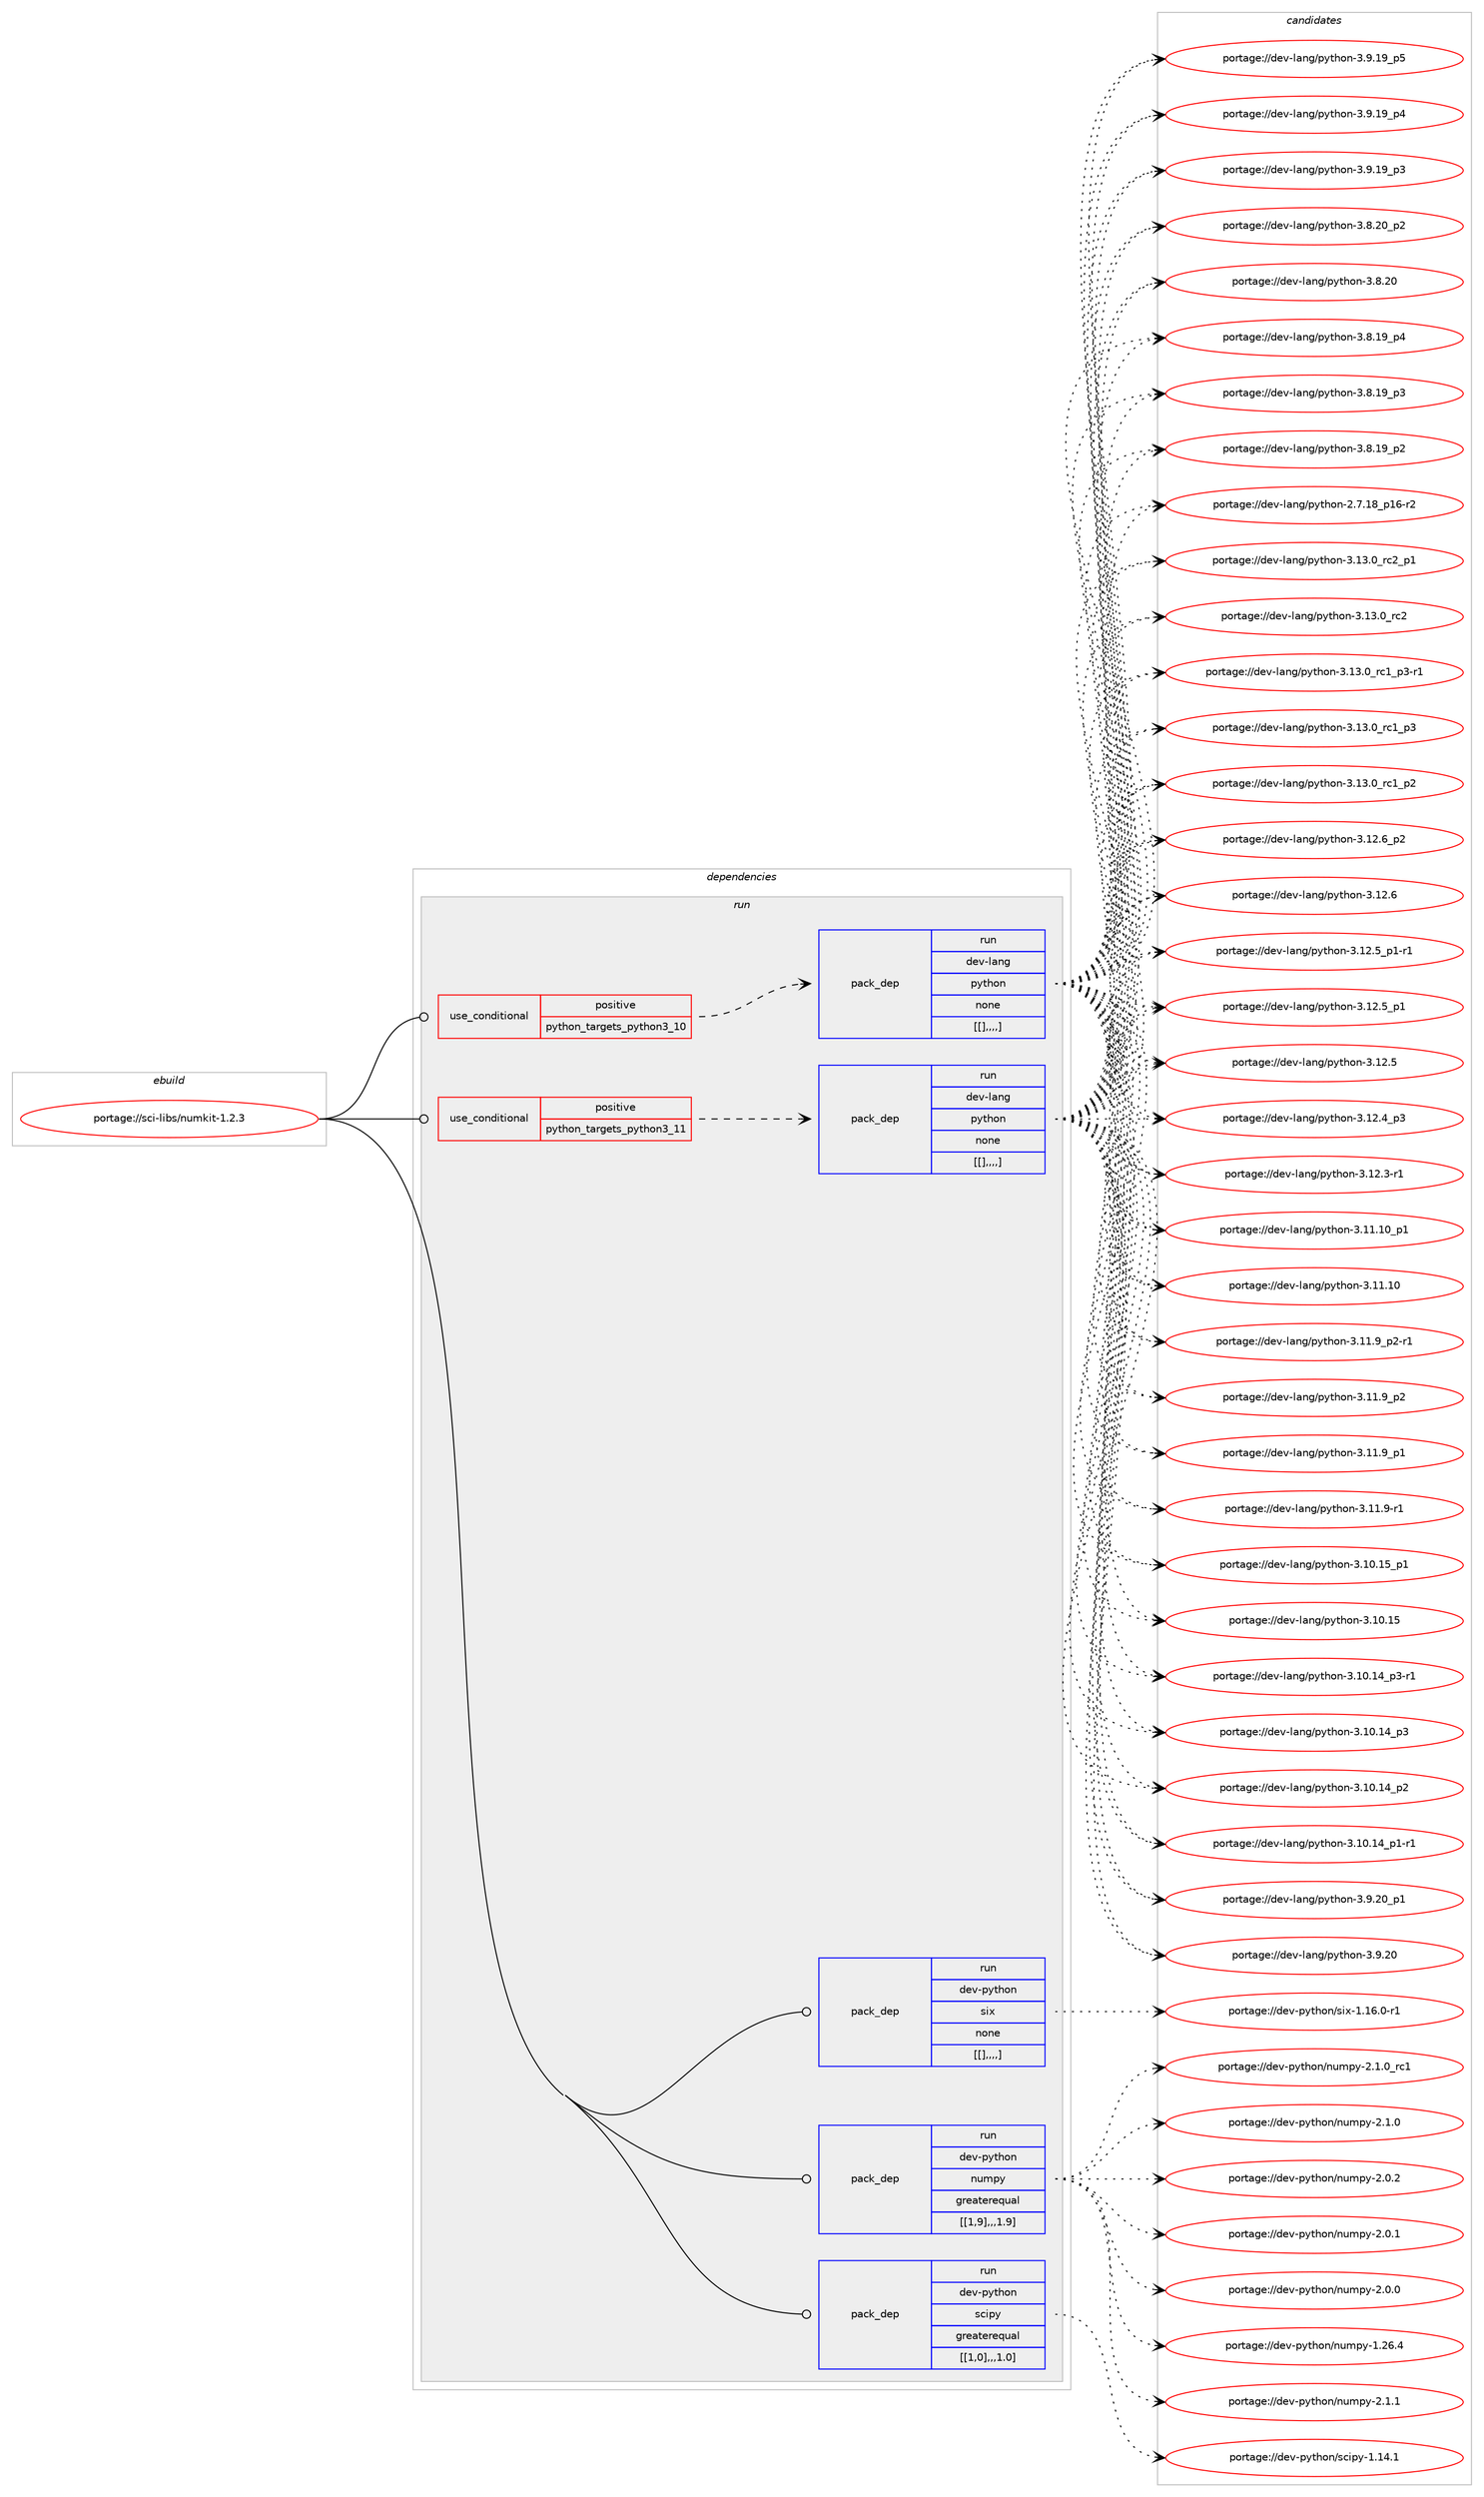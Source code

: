digraph prolog {

# *************
# Graph options
# *************

newrank=true;
concentrate=true;
compound=true;
graph [rankdir=LR,fontname=Helvetica,fontsize=10,ranksep=1.5];#, ranksep=2.5, nodesep=0.2];
edge  [arrowhead=vee];
node  [fontname=Helvetica,fontsize=10];

# **********
# The ebuild
# **********

subgraph cluster_leftcol {
color=gray;
label=<<i>ebuild</i>>;
id [label="portage://sci-libs/numkit-1.2.3", color=red, width=4, href="../sci-libs/numkit-1.2.3.svg"];
}

# ****************
# The dependencies
# ****************

subgraph cluster_midcol {
color=gray;
label=<<i>dependencies</i>>;
subgraph cluster_compile {
fillcolor="#eeeeee";
style=filled;
label=<<i>compile</i>>;
}
subgraph cluster_compileandrun {
fillcolor="#eeeeee";
style=filled;
label=<<i>compile and run</i>>;
}
subgraph cluster_run {
fillcolor="#eeeeee";
style=filled;
label=<<i>run</i>>;
subgraph cond110673 {
dependency413918 [label=<<TABLE BORDER="0" CELLBORDER="1" CELLSPACING="0" CELLPADDING="4"><TR><TD ROWSPAN="3" CELLPADDING="10">use_conditional</TD></TR><TR><TD>positive</TD></TR><TR><TD>python_targets_python3_10</TD></TR></TABLE>>, shape=none, color=red];
subgraph pack300352 {
dependency413919 [label=<<TABLE BORDER="0" CELLBORDER="1" CELLSPACING="0" CELLPADDING="4" WIDTH="220"><TR><TD ROWSPAN="6" CELLPADDING="30">pack_dep</TD></TR><TR><TD WIDTH="110">run</TD></TR><TR><TD>dev-lang</TD></TR><TR><TD>python</TD></TR><TR><TD>none</TD></TR><TR><TD>[[],,,,]</TD></TR></TABLE>>, shape=none, color=blue];
}
dependency413918:e -> dependency413919:w [weight=20,style="dashed",arrowhead="vee"];
}
id:e -> dependency413918:w [weight=20,style="solid",arrowhead="odot"];
subgraph cond110674 {
dependency413920 [label=<<TABLE BORDER="0" CELLBORDER="1" CELLSPACING="0" CELLPADDING="4"><TR><TD ROWSPAN="3" CELLPADDING="10">use_conditional</TD></TR><TR><TD>positive</TD></TR><TR><TD>python_targets_python3_11</TD></TR></TABLE>>, shape=none, color=red];
subgraph pack300353 {
dependency413921 [label=<<TABLE BORDER="0" CELLBORDER="1" CELLSPACING="0" CELLPADDING="4" WIDTH="220"><TR><TD ROWSPAN="6" CELLPADDING="30">pack_dep</TD></TR><TR><TD WIDTH="110">run</TD></TR><TR><TD>dev-lang</TD></TR><TR><TD>python</TD></TR><TR><TD>none</TD></TR><TR><TD>[[],,,,]</TD></TR></TABLE>>, shape=none, color=blue];
}
dependency413920:e -> dependency413921:w [weight=20,style="dashed",arrowhead="vee"];
}
id:e -> dependency413920:w [weight=20,style="solid",arrowhead="odot"];
subgraph pack300354 {
dependency413922 [label=<<TABLE BORDER="0" CELLBORDER="1" CELLSPACING="0" CELLPADDING="4" WIDTH="220"><TR><TD ROWSPAN="6" CELLPADDING="30">pack_dep</TD></TR><TR><TD WIDTH="110">run</TD></TR><TR><TD>dev-python</TD></TR><TR><TD>numpy</TD></TR><TR><TD>greaterequal</TD></TR><TR><TD>[[1,9],,,1.9]</TD></TR></TABLE>>, shape=none, color=blue];
}
id:e -> dependency413922:w [weight=20,style="solid",arrowhead="odot"];
subgraph pack300355 {
dependency413923 [label=<<TABLE BORDER="0" CELLBORDER="1" CELLSPACING="0" CELLPADDING="4" WIDTH="220"><TR><TD ROWSPAN="6" CELLPADDING="30">pack_dep</TD></TR><TR><TD WIDTH="110">run</TD></TR><TR><TD>dev-python</TD></TR><TR><TD>scipy</TD></TR><TR><TD>greaterequal</TD></TR><TR><TD>[[1,0],,,1.0]</TD></TR></TABLE>>, shape=none, color=blue];
}
id:e -> dependency413923:w [weight=20,style="solid",arrowhead="odot"];
subgraph pack300356 {
dependency413924 [label=<<TABLE BORDER="0" CELLBORDER="1" CELLSPACING="0" CELLPADDING="4" WIDTH="220"><TR><TD ROWSPAN="6" CELLPADDING="30">pack_dep</TD></TR><TR><TD WIDTH="110">run</TD></TR><TR><TD>dev-python</TD></TR><TR><TD>six</TD></TR><TR><TD>none</TD></TR><TR><TD>[[],,,,]</TD></TR></TABLE>>, shape=none, color=blue];
}
id:e -> dependency413924:w [weight=20,style="solid",arrowhead="odot"];
}
}

# **************
# The candidates
# **************

subgraph cluster_choices {
rank=same;
color=gray;
label=<<i>candidates</i>>;

subgraph choice300352 {
color=black;
nodesep=1;
choice100101118451089711010347112121116104111110455146495146489511499509511249 [label="portage://dev-lang/python-3.13.0_rc2_p1", color=red, width=4,href="../dev-lang/python-3.13.0_rc2_p1.svg"];
choice10010111845108971101034711212111610411111045514649514648951149950 [label="portage://dev-lang/python-3.13.0_rc2", color=red, width=4,href="../dev-lang/python-3.13.0_rc2.svg"];
choice1001011184510897110103471121211161041111104551464951464895114994995112514511449 [label="portage://dev-lang/python-3.13.0_rc1_p3-r1", color=red, width=4,href="../dev-lang/python-3.13.0_rc1_p3-r1.svg"];
choice100101118451089711010347112121116104111110455146495146489511499499511251 [label="portage://dev-lang/python-3.13.0_rc1_p3", color=red, width=4,href="../dev-lang/python-3.13.0_rc1_p3.svg"];
choice100101118451089711010347112121116104111110455146495146489511499499511250 [label="portage://dev-lang/python-3.13.0_rc1_p2", color=red, width=4,href="../dev-lang/python-3.13.0_rc1_p2.svg"];
choice100101118451089711010347112121116104111110455146495046549511250 [label="portage://dev-lang/python-3.12.6_p2", color=red, width=4,href="../dev-lang/python-3.12.6_p2.svg"];
choice10010111845108971101034711212111610411111045514649504654 [label="portage://dev-lang/python-3.12.6", color=red, width=4,href="../dev-lang/python-3.12.6.svg"];
choice1001011184510897110103471121211161041111104551464950465395112494511449 [label="portage://dev-lang/python-3.12.5_p1-r1", color=red, width=4,href="../dev-lang/python-3.12.5_p1-r1.svg"];
choice100101118451089711010347112121116104111110455146495046539511249 [label="portage://dev-lang/python-3.12.5_p1", color=red, width=4,href="../dev-lang/python-3.12.5_p1.svg"];
choice10010111845108971101034711212111610411111045514649504653 [label="portage://dev-lang/python-3.12.5", color=red, width=4,href="../dev-lang/python-3.12.5.svg"];
choice100101118451089711010347112121116104111110455146495046529511251 [label="portage://dev-lang/python-3.12.4_p3", color=red, width=4,href="../dev-lang/python-3.12.4_p3.svg"];
choice100101118451089711010347112121116104111110455146495046514511449 [label="portage://dev-lang/python-3.12.3-r1", color=red, width=4,href="../dev-lang/python-3.12.3-r1.svg"];
choice10010111845108971101034711212111610411111045514649494649489511249 [label="portage://dev-lang/python-3.11.10_p1", color=red, width=4,href="../dev-lang/python-3.11.10_p1.svg"];
choice1001011184510897110103471121211161041111104551464949464948 [label="portage://dev-lang/python-3.11.10", color=red, width=4,href="../dev-lang/python-3.11.10.svg"];
choice1001011184510897110103471121211161041111104551464949465795112504511449 [label="portage://dev-lang/python-3.11.9_p2-r1", color=red, width=4,href="../dev-lang/python-3.11.9_p2-r1.svg"];
choice100101118451089711010347112121116104111110455146494946579511250 [label="portage://dev-lang/python-3.11.9_p2", color=red, width=4,href="../dev-lang/python-3.11.9_p2.svg"];
choice100101118451089711010347112121116104111110455146494946579511249 [label="portage://dev-lang/python-3.11.9_p1", color=red, width=4,href="../dev-lang/python-3.11.9_p1.svg"];
choice100101118451089711010347112121116104111110455146494946574511449 [label="portage://dev-lang/python-3.11.9-r1", color=red, width=4,href="../dev-lang/python-3.11.9-r1.svg"];
choice10010111845108971101034711212111610411111045514649484649539511249 [label="portage://dev-lang/python-3.10.15_p1", color=red, width=4,href="../dev-lang/python-3.10.15_p1.svg"];
choice1001011184510897110103471121211161041111104551464948464953 [label="portage://dev-lang/python-3.10.15", color=red, width=4,href="../dev-lang/python-3.10.15.svg"];
choice100101118451089711010347112121116104111110455146494846495295112514511449 [label="portage://dev-lang/python-3.10.14_p3-r1", color=red, width=4,href="../dev-lang/python-3.10.14_p3-r1.svg"];
choice10010111845108971101034711212111610411111045514649484649529511251 [label="portage://dev-lang/python-3.10.14_p3", color=red, width=4,href="../dev-lang/python-3.10.14_p3.svg"];
choice10010111845108971101034711212111610411111045514649484649529511250 [label="portage://dev-lang/python-3.10.14_p2", color=red, width=4,href="../dev-lang/python-3.10.14_p2.svg"];
choice100101118451089711010347112121116104111110455146494846495295112494511449 [label="portage://dev-lang/python-3.10.14_p1-r1", color=red, width=4,href="../dev-lang/python-3.10.14_p1-r1.svg"];
choice100101118451089711010347112121116104111110455146574650489511249 [label="portage://dev-lang/python-3.9.20_p1", color=red, width=4,href="../dev-lang/python-3.9.20_p1.svg"];
choice10010111845108971101034711212111610411111045514657465048 [label="portage://dev-lang/python-3.9.20", color=red, width=4,href="../dev-lang/python-3.9.20.svg"];
choice100101118451089711010347112121116104111110455146574649579511253 [label="portage://dev-lang/python-3.9.19_p5", color=red, width=4,href="../dev-lang/python-3.9.19_p5.svg"];
choice100101118451089711010347112121116104111110455146574649579511252 [label="portage://dev-lang/python-3.9.19_p4", color=red, width=4,href="../dev-lang/python-3.9.19_p4.svg"];
choice100101118451089711010347112121116104111110455146574649579511251 [label="portage://dev-lang/python-3.9.19_p3", color=red, width=4,href="../dev-lang/python-3.9.19_p3.svg"];
choice100101118451089711010347112121116104111110455146564650489511250 [label="portage://dev-lang/python-3.8.20_p2", color=red, width=4,href="../dev-lang/python-3.8.20_p2.svg"];
choice10010111845108971101034711212111610411111045514656465048 [label="portage://dev-lang/python-3.8.20", color=red, width=4,href="../dev-lang/python-3.8.20.svg"];
choice100101118451089711010347112121116104111110455146564649579511252 [label="portage://dev-lang/python-3.8.19_p4", color=red, width=4,href="../dev-lang/python-3.8.19_p4.svg"];
choice100101118451089711010347112121116104111110455146564649579511251 [label="portage://dev-lang/python-3.8.19_p3", color=red, width=4,href="../dev-lang/python-3.8.19_p3.svg"];
choice100101118451089711010347112121116104111110455146564649579511250 [label="portage://dev-lang/python-3.8.19_p2", color=red, width=4,href="../dev-lang/python-3.8.19_p2.svg"];
choice100101118451089711010347112121116104111110455046554649569511249544511450 [label="portage://dev-lang/python-2.7.18_p16-r2", color=red, width=4,href="../dev-lang/python-2.7.18_p16-r2.svg"];
dependency413919:e -> choice100101118451089711010347112121116104111110455146495146489511499509511249:w [style=dotted,weight="100"];
dependency413919:e -> choice10010111845108971101034711212111610411111045514649514648951149950:w [style=dotted,weight="100"];
dependency413919:e -> choice1001011184510897110103471121211161041111104551464951464895114994995112514511449:w [style=dotted,weight="100"];
dependency413919:e -> choice100101118451089711010347112121116104111110455146495146489511499499511251:w [style=dotted,weight="100"];
dependency413919:e -> choice100101118451089711010347112121116104111110455146495146489511499499511250:w [style=dotted,weight="100"];
dependency413919:e -> choice100101118451089711010347112121116104111110455146495046549511250:w [style=dotted,weight="100"];
dependency413919:e -> choice10010111845108971101034711212111610411111045514649504654:w [style=dotted,weight="100"];
dependency413919:e -> choice1001011184510897110103471121211161041111104551464950465395112494511449:w [style=dotted,weight="100"];
dependency413919:e -> choice100101118451089711010347112121116104111110455146495046539511249:w [style=dotted,weight="100"];
dependency413919:e -> choice10010111845108971101034711212111610411111045514649504653:w [style=dotted,weight="100"];
dependency413919:e -> choice100101118451089711010347112121116104111110455146495046529511251:w [style=dotted,weight="100"];
dependency413919:e -> choice100101118451089711010347112121116104111110455146495046514511449:w [style=dotted,weight="100"];
dependency413919:e -> choice10010111845108971101034711212111610411111045514649494649489511249:w [style=dotted,weight="100"];
dependency413919:e -> choice1001011184510897110103471121211161041111104551464949464948:w [style=dotted,weight="100"];
dependency413919:e -> choice1001011184510897110103471121211161041111104551464949465795112504511449:w [style=dotted,weight="100"];
dependency413919:e -> choice100101118451089711010347112121116104111110455146494946579511250:w [style=dotted,weight="100"];
dependency413919:e -> choice100101118451089711010347112121116104111110455146494946579511249:w [style=dotted,weight="100"];
dependency413919:e -> choice100101118451089711010347112121116104111110455146494946574511449:w [style=dotted,weight="100"];
dependency413919:e -> choice10010111845108971101034711212111610411111045514649484649539511249:w [style=dotted,weight="100"];
dependency413919:e -> choice1001011184510897110103471121211161041111104551464948464953:w [style=dotted,weight="100"];
dependency413919:e -> choice100101118451089711010347112121116104111110455146494846495295112514511449:w [style=dotted,weight="100"];
dependency413919:e -> choice10010111845108971101034711212111610411111045514649484649529511251:w [style=dotted,weight="100"];
dependency413919:e -> choice10010111845108971101034711212111610411111045514649484649529511250:w [style=dotted,weight="100"];
dependency413919:e -> choice100101118451089711010347112121116104111110455146494846495295112494511449:w [style=dotted,weight="100"];
dependency413919:e -> choice100101118451089711010347112121116104111110455146574650489511249:w [style=dotted,weight="100"];
dependency413919:e -> choice10010111845108971101034711212111610411111045514657465048:w [style=dotted,weight="100"];
dependency413919:e -> choice100101118451089711010347112121116104111110455146574649579511253:w [style=dotted,weight="100"];
dependency413919:e -> choice100101118451089711010347112121116104111110455146574649579511252:w [style=dotted,weight="100"];
dependency413919:e -> choice100101118451089711010347112121116104111110455146574649579511251:w [style=dotted,weight="100"];
dependency413919:e -> choice100101118451089711010347112121116104111110455146564650489511250:w [style=dotted,weight="100"];
dependency413919:e -> choice10010111845108971101034711212111610411111045514656465048:w [style=dotted,weight="100"];
dependency413919:e -> choice100101118451089711010347112121116104111110455146564649579511252:w [style=dotted,weight="100"];
dependency413919:e -> choice100101118451089711010347112121116104111110455146564649579511251:w [style=dotted,weight="100"];
dependency413919:e -> choice100101118451089711010347112121116104111110455146564649579511250:w [style=dotted,weight="100"];
dependency413919:e -> choice100101118451089711010347112121116104111110455046554649569511249544511450:w [style=dotted,weight="100"];
}
subgraph choice300353 {
color=black;
nodesep=1;
choice100101118451089711010347112121116104111110455146495146489511499509511249 [label="portage://dev-lang/python-3.13.0_rc2_p1", color=red, width=4,href="../dev-lang/python-3.13.0_rc2_p1.svg"];
choice10010111845108971101034711212111610411111045514649514648951149950 [label="portage://dev-lang/python-3.13.0_rc2", color=red, width=4,href="../dev-lang/python-3.13.0_rc2.svg"];
choice1001011184510897110103471121211161041111104551464951464895114994995112514511449 [label="portage://dev-lang/python-3.13.0_rc1_p3-r1", color=red, width=4,href="../dev-lang/python-3.13.0_rc1_p3-r1.svg"];
choice100101118451089711010347112121116104111110455146495146489511499499511251 [label="portage://dev-lang/python-3.13.0_rc1_p3", color=red, width=4,href="../dev-lang/python-3.13.0_rc1_p3.svg"];
choice100101118451089711010347112121116104111110455146495146489511499499511250 [label="portage://dev-lang/python-3.13.0_rc1_p2", color=red, width=4,href="../dev-lang/python-3.13.0_rc1_p2.svg"];
choice100101118451089711010347112121116104111110455146495046549511250 [label="portage://dev-lang/python-3.12.6_p2", color=red, width=4,href="../dev-lang/python-3.12.6_p2.svg"];
choice10010111845108971101034711212111610411111045514649504654 [label="portage://dev-lang/python-3.12.6", color=red, width=4,href="../dev-lang/python-3.12.6.svg"];
choice1001011184510897110103471121211161041111104551464950465395112494511449 [label="portage://dev-lang/python-3.12.5_p1-r1", color=red, width=4,href="../dev-lang/python-3.12.5_p1-r1.svg"];
choice100101118451089711010347112121116104111110455146495046539511249 [label="portage://dev-lang/python-3.12.5_p1", color=red, width=4,href="../dev-lang/python-3.12.5_p1.svg"];
choice10010111845108971101034711212111610411111045514649504653 [label="portage://dev-lang/python-3.12.5", color=red, width=4,href="../dev-lang/python-3.12.5.svg"];
choice100101118451089711010347112121116104111110455146495046529511251 [label="portage://dev-lang/python-3.12.4_p3", color=red, width=4,href="../dev-lang/python-3.12.4_p3.svg"];
choice100101118451089711010347112121116104111110455146495046514511449 [label="portage://dev-lang/python-3.12.3-r1", color=red, width=4,href="../dev-lang/python-3.12.3-r1.svg"];
choice10010111845108971101034711212111610411111045514649494649489511249 [label="portage://dev-lang/python-3.11.10_p1", color=red, width=4,href="../dev-lang/python-3.11.10_p1.svg"];
choice1001011184510897110103471121211161041111104551464949464948 [label="portage://dev-lang/python-3.11.10", color=red, width=4,href="../dev-lang/python-3.11.10.svg"];
choice1001011184510897110103471121211161041111104551464949465795112504511449 [label="portage://dev-lang/python-3.11.9_p2-r1", color=red, width=4,href="../dev-lang/python-3.11.9_p2-r1.svg"];
choice100101118451089711010347112121116104111110455146494946579511250 [label="portage://dev-lang/python-3.11.9_p2", color=red, width=4,href="../dev-lang/python-3.11.9_p2.svg"];
choice100101118451089711010347112121116104111110455146494946579511249 [label="portage://dev-lang/python-3.11.9_p1", color=red, width=4,href="../dev-lang/python-3.11.9_p1.svg"];
choice100101118451089711010347112121116104111110455146494946574511449 [label="portage://dev-lang/python-3.11.9-r1", color=red, width=4,href="../dev-lang/python-3.11.9-r1.svg"];
choice10010111845108971101034711212111610411111045514649484649539511249 [label="portage://dev-lang/python-3.10.15_p1", color=red, width=4,href="../dev-lang/python-3.10.15_p1.svg"];
choice1001011184510897110103471121211161041111104551464948464953 [label="portage://dev-lang/python-3.10.15", color=red, width=4,href="../dev-lang/python-3.10.15.svg"];
choice100101118451089711010347112121116104111110455146494846495295112514511449 [label="portage://dev-lang/python-3.10.14_p3-r1", color=red, width=4,href="../dev-lang/python-3.10.14_p3-r1.svg"];
choice10010111845108971101034711212111610411111045514649484649529511251 [label="portage://dev-lang/python-3.10.14_p3", color=red, width=4,href="../dev-lang/python-3.10.14_p3.svg"];
choice10010111845108971101034711212111610411111045514649484649529511250 [label="portage://dev-lang/python-3.10.14_p2", color=red, width=4,href="../dev-lang/python-3.10.14_p2.svg"];
choice100101118451089711010347112121116104111110455146494846495295112494511449 [label="portage://dev-lang/python-3.10.14_p1-r1", color=red, width=4,href="../dev-lang/python-3.10.14_p1-r1.svg"];
choice100101118451089711010347112121116104111110455146574650489511249 [label="portage://dev-lang/python-3.9.20_p1", color=red, width=4,href="../dev-lang/python-3.9.20_p1.svg"];
choice10010111845108971101034711212111610411111045514657465048 [label="portage://dev-lang/python-3.9.20", color=red, width=4,href="../dev-lang/python-3.9.20.svg"];
choice100101118451089711010347112121116104111110455146574649579511253 [label="portage://dev-lang/python-3.9.19_p5", color=red, width=4,href="../dev-lang/python-3.9.19_p5.svg"];
choice100101118451089711010347112121116104111110455146574649579511252 [label="portage://dev-lang/python-3.9.19_p4", color=red, width=4,href="../dev-lang/python-3.9.19_p4.svg"];
choice100101118451089711010347112121116104111110455146574649579511251 [label="portage://dev-lang/python-3.9.19_p3", color=red, width=4,href="../dev-lang/python-3.9.19_p3.svg"];
choice100101118451089711010347112121116104111110455146564650489511250 [label="portage://dev-lang/python-3.8.20_p2", color=red, width=4,href="../dev-lang/python-3.8.20_p2.svg"];
choice10010111845108971101034711212111610411111045514656465048 [label="portage://dev-lang/python-3.8.20", color=red, width=4,href="../dev-lang/python-3.8.20.svg"];
choice100101118451089711010347112121116104111110455146564649579511252 [label="portage://dev-lang/python-3.8.19_p4", color=red, width=4,href="../dev-lang/python-3.8.19_p4.svg"];
choice100101118451089711010347112121116104111110455146564649579511251 [label="portage://dev-lang/python-3.8.19_p3", color=red, width=4,href="../dev-lang/python-3.8.19_p3.svg"];
choice100101118451089711010347112121116104111110455146564649579511250 [label="portage://dev-lang/python-3.8.19_p2", color=red, width=4,href="../dev-lang/python-3.8.19_p2.svg"];
choice100101118451089711010347112121116104111110455046554649569511249544511450 [label="portage://dev-lang/python-2.7.18_p16-r2", color=red, width=4,href="../dev-lang/python-2.7.18_p16-r2.svg"];
dependency413921:e -> choice100101118451089711010347112121116104111110455146495146489511499509511249:w [style=dotted,weight="100"];
dependency413921:e -> choice10010111845108971101034711212111610411111045514649514648951149950:w [style=dotted,weight="100"];
dependency413921:e -> choice1001011184510897110103471121211161041111104551464951464895114994995112514511449:w [style=dotted,weight="100"];
dependency413921:e -> choice100101118451089711010347112121116104111110455146495146489511499499511251:w [style=dotted,weight="100"];
dependency413921:e -> choice100101118451089711010347112121116104111110455146495146489511499499511250:w [style=dotted,weight="100"];
dependency413921:e -> choice100101118451089711010347112121116104111110455146495046549511250:w [style=dotted,weight="100"];
dependency413921:e -> choice10010111845108971101034711212111610411111045514649504654:w [style=dotted,weight="100"];
dependency413921:e -> choice1001011184510897110103471121211161041111104551464950465395112494511449:w [style=dotted,weight="100"];
dependency413921:e -> choice100101118451089711010347112121116104111110455146495046539511249:w [style=dotted,weight="100"];
dependency413921:e -> choice10010111845108971101034711212111610411111045514649504653:w [style=dotted,weight="100"];
dependency413921:e -> choice100101118451089711010347112121116104111110455146495046529511251:w [style=dotted,weight="100"];
dependency413921:e -> choice100101118451089711010347112121116104111110455146495046514511449:w [style=dotted,weight="100"];
dependency413921:e -> choice10010111845108971101034711212111610411111045514649494649489511249:w [style=dotted,weight="100"];
dependency413921:e -> choice1001011184510897110103471121211161041111104551464949464948:w [style=dotted,weight="100"];
dependency413921:e -> choice1001011184510897110103471121211161041111104551464949465795112504511449:w [style=dotted,weight="100"];
dependency413921:e -> choice100101118451089711010347112121116104111110455146494946579511250:w [style=dotted,weight="100"];
dependency413921:e -> choice100101118451089711010347112121116104111110455146494946579511249:w [style=dotted,weight="100"];
dependency413921:e -> choice100101118451089711010347112121116104111110455146494946574511449:w [style=dotted,weight="100"];
dependency413921:e -> choice10010111845108971101034711212111610411111045514649484649539511249:w [style=dotted,weight="100"];
dependency413921:e -> choice1001011184510897110103471121211161041111104551464948464953:w [style=dotted,weight="100"];
dependency413921:e -> choice100101118451089711010347112121116104111110455146494846495295112514511449:w [style=dotted,weight="100"];
dependency413921:e -> choice10010111845108971101034711212111610411111045514649484649529511251:w [style=dotted,weight="100"];
dependency413921:e -> choice10010111845108971101034711212111610411111045514649484649529511250:w [style=dotted,weight="100"];
dependency413921:e -> choice100101118451089711010347112121116104111110455146494846495295112494511449:w [style=dotted,weight="100"];
dependency413921:e -> choice100101118451089711010347112121116104111110455146574650489511249:w [style=dotted,weight="100"];
dependency413921:e -> choice10010111845108971101034711212111610411111045514657465048:w [style=dotted,weight="100"];
dependency413921:e -> choice100101118451089711010347112121116104111110455146574649579511253:w [style=dotted,weight="100"];
dependency413921:e -> choice100101118451089711010347112121116104111110455146574649579511252:w [style=dotted,weight="100"];
dependency413921:e -> choice100101118451089711010347112121116104111110455146574649579511251:w [style=dotted,weight="100"];
dependency413921:e -> choice100101118451089711010347112121116104111110455146564650489511250:w [style=dotted,weight="100"];
dependency413921:e -> choice10010111845108971101034711212111610411111045514656465048:w [style=dotted,weight="100"];
dependency413921:e -> choice100101118451089711010347112121116104111110455146564649579511252:w [style=dotted,weight="100"];
dependency413921:e -> choice100101118451089711010347112121116104111110455146564649579511251:w [style=dotted,weight="100"];
dependency413921:e -> choice100101118451089711010347112121116104111110455146564649579511250:w [style=dotted,weight="100"];
dependency413921:e -> choice100101118451089711010347112121116104111110455046554649569511249544511450:w [style=dotted,weight="100"];
}
subgraph choice300354 {
color=black;
nodesep=1;
choice1001011184511212111610411111047110117109112121455046494649 [label="portage://dev-python/numpy-2.1.1", color=red, width=4,href="../dev-python/numpy-2.1.1.svg"];
choice1001011184511212111610411111047110117109112121455046494648951149949 [label="portage://dev-python/numpy-2.1.0_rc1", color=red, width=4,href="../dev-python/numpy-2.1.0_rc1.svg"];
choice1001011184511212111610411111047110117109112121455046494648 [label="portage://dev-python/numpy-2.1.0", color=red, width=4,href="../dev-python/numpy-2.1.0.svg"];
choice1001011184511212111610411111047110117109112121455046484650 [label="portage://dev-python/numpy-2.0.2", color=red, width=4,href="../dev-python/numpy-2.0.2.svg"];
choice1001011184511212111610411111047110117109112121455046484649 [label="portage://dev-python/numpy-2.0.1", color=red, width=4,href="../dev-python/numpy-2.0.1.svg"];
choice1001011184511212111610411111047110117109112121455046484648 [label="portage://dev-python/numpy-2.0.0", color=red, width=4,href="../dev-python/numpy-2.0.0.svg"];
choice100101118451121211161041111104711011710911212145494650544652 [label="portage://dev-python/numpy-1.26.4", color=red, width=4,href="../dev-python/numpy-1.26.4.svg"];
dependency413922:e -> choice1001011184511212111610411111047110117109112121455046494649:w [style=dotted,weight="100"];
dependency413922:e -> choice1001011184511212111610411111047110117109112121455046494648951149949:w [style=dotted,weight="100"];
dependency413922:e -> choice1001011184511212111610411111047110117109112121455046494648:w [style=dotted,weight="100"];
dependency413922:e -> choice1001011184511212111610411111047110117109112121455046484650:w [style=dotted,weight="100"];
dependency413922:e -> choice1001011184511212111610411111047110117109112121455046484649:w [style=dotted,weight="100"];
dependency413922:e -> choice1001011184511212111610411111047110117109112121455046484648:w [style=dotted,weight="100"];
dependency413922:e -> choice100101118451121211161041111104711011710911212145494650544652:w [style=dotted,weight="100"];
}
subgraph choice300355 {
color=black;
nodesep=1;
choice10010111845112121116104111110471159910511212145494649524649 [label="portage://dev-python/scipy-1.14.1", color=red, width=4,href="../dev-python/scipy-1.14.1.svg"];
dependency413923:e -> choice10010111845112121116104111110471159910511212145494649524649:w [style=dotted,weight="100"];
}
subgraph choice300356 {
color=black;
nodesep=1;
choice1001011184511212111610411111047115105120454946495446484511449 [label="portage://dev-python/six-1.16.0-r1", color=red, width=4,href="../dev-python/six-1.16.0-r1.svg"];
dependency413924:e -> choice1001011184511212111610411111047115105120454946495446484511449:w [style=dotted,weight="100"];
}
}

}
